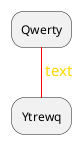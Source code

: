 {
  "sha1": "68qn3nuyvl7r3sd79wpnr6wfsp6yo6n",
  "insertion": {
    "when": "2024-05-30T20:48:20.906Z",
    "url": "https://forum.plantuml.net/16080/is-the-skinparam-arrowheadcolor-no-longer-available",
    "user": "plantuml@gmail.com"
  }
}
@startuml
<style>
activityDiagram {
  arrow {
    LineColor red
    HeadColor none
    FontColor gold
    FontName arial
    FontSize 15
  }
}
</style>
:Qwerty;
->text;
:Ytrewq;
@enduml
